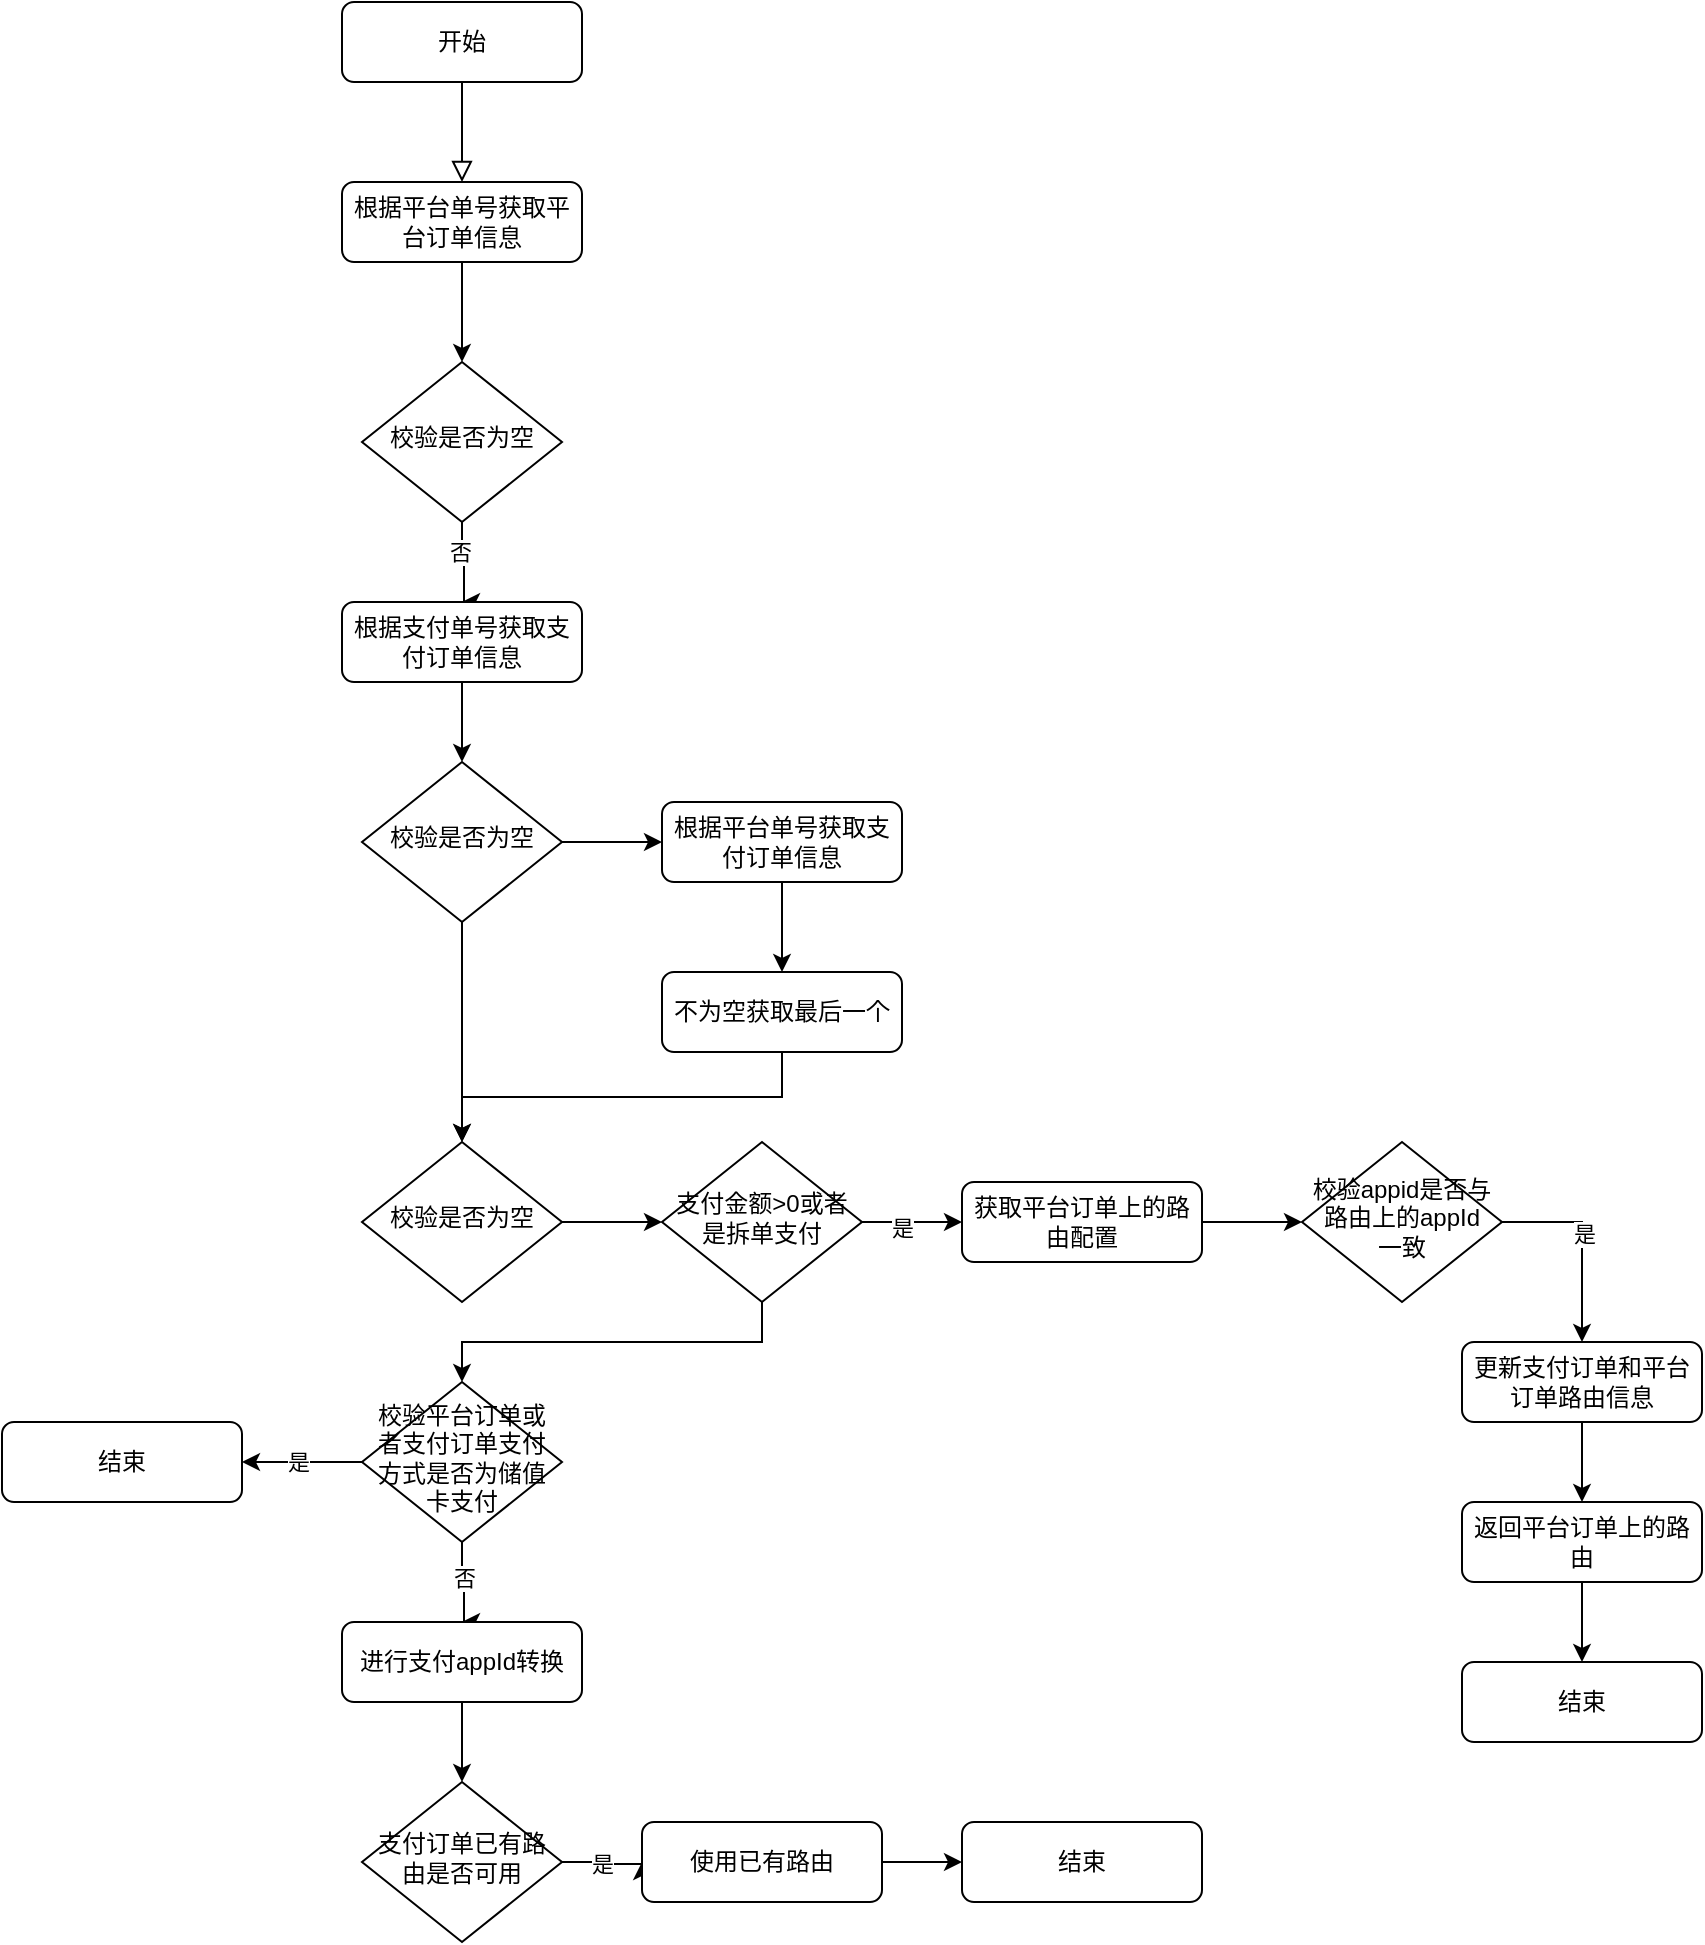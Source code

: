 <mxfile version="23.1.7" type="github">
  <diagram id="C5RBs43oDa-KdzZeNtuy" name="Page-1">
    <mxGraphModel dx="1931" dy="534" grid="1" gridSize="10" guides="1" tooltips="1" connect="1" arrows="1" fold="1" page="1" pageScale="1" pageWidth="827" pageHeight="1169" math="0" shadow="0">
      <root>
        <mxCell id="WIyWlLk6GJQsqaUBKTNV-0" />
        <mxCell id="WIyWlLk6GJQsqaUBKTNV-1" parent="WIyWlLk6GJQsqaUBKTNV-0" />
        <mxCell id="WIyWlLk6GJQsqaUBKTNV-2" value="" style="rounded=0;html=1;jettySize=auto;orthogonalLoop=1;fontSize=11;endArrow=block;endFill=0;endSize=8;strokeWidth=1;shadow=0;labelBackgroundColor=none;edgeStyle=orthogonalEdgeStyle;" parent="WIyWlLk6GJQsqaUBKTNV-1" source="WIyWlLk6GJQsqaUBKTNV-3" edge="1">
          <mxGeometry relative="1" as="geometry">
            <mxPoint x="220" y="170" as="targetPoint" />
          </mxGeometry>
        </mxCell>
        <mxCell id="WIyWlLk6GJQsqaUBKTNV-3" value="开始" style="rounded=1;whiteSpace=wrap;html=1;fontSize=12;glass=0;strokeWidth=1;shadow=0;" parent="WIyWlLk6GJQsqaUBKTNV-1" vertex="1">
          <mxGeometry x="160" y="80" width="120" height="40" as="geometry" />
        </mxCell>
        <mxCell id="0C3pEtGyB1hvgT3_Agyi-0" style="edgeStyle=orthogonalEdgeStyle;rounded=0;orthogonalLoop=1;jettySize=auto;html=1;exitX=0.5;exitY=1;exitDx=0;exitDy=0;entryX=0.5;entryY=0;entryDx=0;entryDy=0;" edge="1" parent="WIyWlLk6GJQsqaUBKTNV-1" source="WIyWlLk6GJQsqaUBKTNV-7" target="WIyWlLk6GJQsqaUBKTNV-10">
          <mxGeometry relative="1" as="geometry" />
        </mxCell>
        <mxCell id="WIyWlLk6GJQsqaUBKTNV-7" value="根据平台单号获取平台订单信息" style="rounded=1;whiteSpace=wrap;html=1;fontSize=12;glass=0;strokeWidth=1;shadow=0;" parent="WIyWlLk6GJQsqaUBKTNV-1" vertex="1">
          <mxGeometry x="160" y="170" width="120" height="40" as="geometry" />
        </mxCell>
        <mxCell id="0C3pEtGyB1hvgT3_Agyi-2" value="" style="edgeStyle=orthogonalEdgeStyle;rounded=0;orthogonalLoop=1;jettySize=auto;html=1;" edge="1" parent="WIyWlLk6GJQsqaUBKTNV-1" source="WIyWlLk6GJQsqaUBKTNV-10">
          <mxGeometry relative="1" as="geometry">
            <mxPoint x="220" y="380" as="targetPoint" />
            <Array as="points">
              <mxPoint x="220" y="360" />
              <mxPoint x="221" y="360" />
            </Array>
          </mxGeometry>
        </mxCell>
        <mxCell id="0C3pEtGyB1hvgT3_Agyi-3" value="否" style="edgeLabel;html=1;align=center;verticalAlign=middle;resizable=0;points=[];" vertex="1" connectable="0" parent="0C3pEtGyB1hvgT3_Agyi-2">
          <mxGeometry x="-0.318" y="-1" relative="1" as="geometry">
            <mxPoint as="offset" />
          </mxGeometry>
        </mxCell>
        <mxCell id="WIyWlLk6GJQsqaUBKTNV-10" value="校验是否为空" style="rhombus;whiteSpace=wrap;html=1;shadow=0;fontFamily=Helvetica;fontSize=12;align=center;strokeWidth=1;spacing=6;spacingTop=-4;" parent="WIyWlLk6GJQsqaUBKTNV-1" vertex="1">
          <mxGeometry x="170" y="260" width="100" height="80" as="geometry" />
        </mxCell>
        <mxCell id="0C3pEtGyB1hvgT3_Agyi-6" style="edgeStyle=orthogonalEdgeStyle;rounded=0;orthogonalLoop=1;jettySize=auto;html=1;exitX=0.5;exitY=1;exitDx=0;exitDy=0;entryX=0.5;entryY=0;entryDx=0;entryDy=0;" edge="1" parent="WIyWlLk6GJQsqaUBKTNV-1" source="WIyWlLk6GJQsqaUBKTNV-12" target="0C3pEtGyB1hvgT3_Agyi-5">
          <mxGeometry relative="1" as="geometry" />
        </mxCell>
        <mxCell id="WIyWlLk6GJQsqaUBKTNV-12" value="根据支付单号获取支付订单信息" style="rounded=1;whiteSpace=wrap;html=1;fontSize=12;glass=0;strokeWidth=1;shadow=0;" parent="WIyWlLk6GJQsqaUBKTNV-1" vertex="1">
          <mxGeometry x="160" y="380" width="120" height="40" as="geometry" />
        </mxCell>
        <mxCell id="0C3pEtGyB1hvgT3_Agyi-7" style="edgeStyle=orthogonalEdgeStyle;rounded=0;orthogonalLoop=1;jettySize=auto;html=1;exitX=1;exitY=0.5;exitDx=0;exitDy=0;entryX=0;entryY=0.5;entryDx=0;entryDy=0;" edge="1" parent="WIyWlLk6GJQsqaUBKTNV-1" source="0C3pEtGyB1hvgT3_Agyi-5" target="0C3pEtGyB1hvgT3_Agyi-8">
          <mxGeometry relative="1" as="geometry">
            <mxPoint x="320" y="500" as="targetPoint" />
          </mxGeometry>
        </mxCell>
        <mxCell id="0C3pEtGyB1hvgT3_Agyi-13" style="edgeStyle=orthogonalEdgeStyle;rounded=0;orthogonalLoop=1;jettySize=auto;html=1;exitX=0.5;exitY=1;exitDx=0;exitDy=0;entryX=0.5;entryY=0;entryDx=0;entryDy=0;" edge="1" parent="WIyWlLk6GJQsqaUBKTNV-1" source="0C3pEtGyB1hvgT3_Agyi-5" target="0C3pEtGyB1hvgT3_Agyi-12">
          <mxGeometry relative="1" as="geometry">
            <mxPoint x="220" y="640" as="targetPoint" />
          </mxGeometry>
        </mxCell>
        <mxCell id="0C3pEtGyB1hvgT3_Agyi-5" value="校验是否为空" style="rhombus;whiteSpace=wrap;html=1;shadow=0;fontFamily=Helvetica;fontSize=12;align=center;strokeWidth=1;spacing=6;spacingTop=-4;" vertex="1" parent="WIyWlLk6GJQsqaUBKTNV-1">
          <mxGeometry x="170" y="460" width="100" height="80" as="geometry" />
        </mxCell>
        <mxCell id="0C3pEtGyB1hvgT3_Agyi-9" style="edgeStyle=orthogonalEdgeStyle;rounded=0;orthogonalLoop=1;jettySize=auto;html=1;exitX=0.5;exitY=1;exitDx=0;exitDy=0;entryX=0.5;entryY=0;entryDx=0;entryDy=0;" edge="1" parent="WIyWlLk6GJQsqaUBKTNV-1" source="0C3pEtGyB1hvgT3_Agyi-8" target="0C3pEtGyB1hvgT3_Agyi-10">
          <mxGeometry relative="1" as="geometry">
            <mxPoint x="380" y="560" as="targetPoint" />
          </mxGeometry>
        </mxCell>
        <mxCell id="0C3pEtGyB1hvgT3_Agyi-8" value="根据平台单号获取支付订单信息" style="rounded=1;whiteSpace=wrap;html=1;fontSize=12;glass=0;strokeWidth=1;shadow=0;" vertex="1" parent="WIyWlLk6GJQsqaUBKTNV-1">
          <mxGeometry x="320" y="480" width="120" height="40" as="geometry" />
        </mxCell>
        <mxCell id="0C3pEtGyB1hvgT3_Agyi-15" style="edgeStyle=orthogonalEdgeStyle;rounded=0;orthogonalLoop=1;jettySize=auto;html=1;exitX=0.5;exitY=1;exitDx=0;exitDy=0;" edge="1" parent="WIyWlLk6GJQsqaUBKTNV-1" source="0C3pEtGyB1hvgT3_Agyi-10" target="0C3pEtGyB1hvgT3_Agyi-12">
          <mxGeometry relative="1" as="geometry" />
        </mxCell>
        <mxCell id="0C3pEtGyB1hvgT3_Agyi-10" value="不为空获取最后一个" style="rounded=1;whiteSpace=wrap;html=1;fontSize=12;glass=0;strokeWidth=1;shadow=0;" vertex="1" parent="WIyWlLk6GJQsqaUBKTNV-1">
          <mxGeometry x="320" y="565" width="120" height="40" as="geometry" />
        </mxCell>
        <mxCell id="0C3pEtGyB1hvgT3_Agyi-16" style="edgeStyle=orthogonalEdgeStyle;rounded=0;orthogonalLoop=1;jettySize=auto;html=1;exitX=1;exitY=0.5;exitDx=0;exitDy=0;entryX=0;entryY=0.5;entryDx=0;entryDy=0;" edge="1" parent="WIyWlLk6GJQsqaUBKTNV-1" source="0C3pEtGyB1hvgT3_Agyi-12" target="0C3pEtGyB1hvgT3_Agyi-17">
          <mxGeometry relative="1" as="geometry">
            <mxPoint x="320" y="690" as="targetPoint" />
          </mxGeometry>
        </mxCell>
        <mxCell id="0C3pEtGyB1hvgT3_Agyi-12" value="校验是否为空" style="rhombus;whiteSpace=wrap;html=1;shadow=0;fontFamily=Helvetica;fontSize=12;align=center;strokeWidth=1;spacing=6;spacingTop=-4;" vertex="1" parent="WIyWlLk6GJQsqaUBKTNV-1">
          <mxGeometry x="170" y="650" width="100" height="80" as="geometry" />
        </mxCell>
        <mxCell id="0C3pEtGyB1hvgT3_Agyi-18" style="edgeStyle=orthogonalEdgeStyle;rounded=0;orthogonalLoop=1;jettySize=auto;html=1;exitX=1;exitY=0.5;exitDx=0;exitDy=0;entryX=0;entryY=0.5;entryDx=0;entryDy=0;" edge="1" parent="WIyWlLk6GJQsqaUBKTNV-1" source="0C3pEtGyB1hvgT3_Agyi-17" target="0C3pEtGyB1hvgT3_Agyi-19">
          <mxGeometry relative="1" as="geometry">
            <mxPoint x="470" y="690" as="targetPoint" />
          </mxGeometry>
        </mxCell>
        <mxCell id="0C3pEtGyB1hvgT3_Agyi-30" value="是" style="edgeLabel;html=1;align=center;verticalAlign=middle;resizable=0;points=[];" vertex="1" connectable="0" parent="0C3pEtGyB1hvgT3_Agyi-18">
          <mxGeometry x="-0.2" y="-3" relative="1" as="geometry">
            <mxPoint as="offset" />
          </mxGeometry>
        </mxCell>
        <mxCell id="0C3pEtGyB1hvgT3_Agyi-31" style="edgeStyle=orthogonalEdgeStyle;rounded=0;orthogonalLoop=1;jettySize=auto;html=1;exitX=0.5;exitY=1;exitDx=0;exitDy=0;entryX=0.5;entryY=0;entryDx=0;entryDy=0;" edge="1" parent="WIyWlLk6GJQsqaUBKTNV-1" source="0C3pEtGyB1hvgT3_Agyi-17" target="0C3pEtGyB1hvgT3_Agyi-33">
          <mxGeometry relative="1" as="geometry">
            <mxPoint x="220" y="780" as="targetPoint" />
          </mxGeometry>
        </mxCell>
        <mxCell id="0C3pEtGyB1hvgT3_Agyi-17" value="支付金额&amp;gt;0或者是拆单支付" style="rhombus;whiteSpace=wrap;html=1;shadow=0;fontFamily=Helvetica;fontSize=12;align=center;strokeWidth=1;spacing=6;spacingTop=-4;" vertex="1" parent="WIyWlLk6GJQsqaUBKTNV-1">
          <mxGeometry x="320" y="650" width="100" height="80" as="geometry" />
        </mxCell>
        <mxCell id="0C3pEtGyB1hvgT3_Agyi-21" style="edgeStyle=orthogonalEdgeStyle;rounded=0;orthogonalLoop=1;jettySize=auto;html=1;exitX=1;exitY=0.5;exitDx=0;exitDy=0;entryX=0;entryY=0.5;entryDx=0;entryDy=0;" edge="1" parent="WIyWlLk6GJQsqaUBKTNV-1" source="0C3pEtGyB1hvgT3_Agyi-19" target="0C3pEtGyB1hvgT3_Agyi-20">
          <mxGeometry relative="1" as="geometry" />
        </mxCell>
        <mxCell id="0C3pEtGyB1hvgT3_Agyi-19" value="获取平台订单上的路由配置" style="rounded=1;whiteSpace=wrap;html=1;fontSize=12;glass=0;strokeWidth=1;shadow=0;" vertex="1" parent="WIyWlLk6GJQsqaUBKTNV-1">
          <mxGeometry x="470" y="670" width="120" height="40" as="geometry" />
        </mxCell>
        <mxCell id="0C3pEtGyB1hvgT3_Agyi-22" style="edgeStyle=orthogonalEdgeStyle;rounded=0;orthogonalLoop=1;jettySize=auto;html=1;exitX=1;exitY=0.5;exitDx=0;exitDy=0;entryX=0.5;entryY=0;entryDx=0;entryDy=0;" edge="1" parent="WIyWlLk6GJQsqaUBKTNV-1" source="0C3pEtGyB1hvgT3_Agyi-20" target="0C3pEtGyB1hvgT3_Agyi-27">
          <mxGeometry relative="1" as="geometry">
            <mxPoint x="780" y="780" as="targetPoint" />
          </mxGeometry>
        </mxCell>
        <mxCell id="0C3pEtGyB1hvgT3_Agyi-26" value="是" style="edgeLabel;html=1;align=center;verticalAlign=middle;resizable=0;points=[];" vertex="1" connectable="0" parent="0C3pEtGyB1hvgT3_Agyi-22">
          <mxGeometry x="-0.088" y="1" relative="1" as="geometry">
            <mxPoint as="offset" />
          </mxGeometry>
        </mxCell>
        <mxCell id="0C3pEtGyB1hvgT3_Agyi-20" value="校验appid是否与路由上的appId一致" style="rhombus;whiteSpace=wrap;html=1;shadow=0;fontFamily=Helvetica;fontSize=12;align=center;strokeWidth=1;spacing=6;spacingTop=-4;" vertex="1" parent="WIyWlLk6GJQsqaUBKTNV-1">
          <mxGeometry x="640" y="650" width="100" height="80" as="geometry" />
        </mxCell>
        <mxCell id="0C3pEtGyB1hvgT3_Agyi-24" style="edgeStyle=orthogonalEdgeStyle;rounded=0;orthogonalLoop=1;jettySize=auto;html=1;exitX=0.5;exitY=1;exitDx=0;exitDy=0;entryX=0.5;entryY=0;entryDx=0;entryDy=0;" edge="1" parent="WIyWlLk6GJQsqaUBKTNV-1" source="0C3pEtGyB1hvgT3_Agyi-23" target="0C3pEtGyB1hvgT3_Agyi-25">
          <mxGeometry relative="1" as="geometry">
            <mxPoint x="780" y="860" as="targetPoint" />
          </mxGeometry>
        </mxCell>
        <mxCell id="0C3pEtGyB1hvgT3_Agyi-23" value="返回平台订单上的路由" style="rounded=1;whiteSpace=wrap;html=1;fontSize=12;glass=0;strokeWidth=1;shadow=0;" vertex="1" parent="WIyWlLk6GJQsqaUBKTNV-1">
          <mxGeometry x="720" y="830" width="120" height="40" as="geometry" />
        </mxCell>
        <mxCell id="0C3pEtGyB1hvgT3_Agyi-25" value="结束" style="rounded=1;whiteSpace=wrap;html=1;fontSize=12;glass=0;strokeWidth=1;shadow=0;" vertex="1" parent="WIyWlLk6GJQsqaUBKTNV-1">
          <mxGeometry x="720" y="910" width="120" height="40" as="geometry" />
        </mxCell>
        <mxCell id="0C3pEtGyB1hvgT3_Agyi-28" style="edgeStyle=orthogonalEdgeStyle;rounded=0;orthogonalLoop=1;jettySize=auto;html=1;exitX=0.5;exitY=1;exitDx=0;exitDy=0;entryX=0.5;entryY=0;entryDx=0;entryDy=0;" edge="1" parent="WIyWlLk6GJQsqaUBKTNV-1" source="0C3pEtGyB1hvgT3_Agyi-27" target="0C3pEtGyB1hvgT3_Agyi-23">
          <mxGeometry relative="1" as="geometry" />
        </mxCell>
        <mxCell id="0C3pEtGyB1hvgT3_Agyi-27" value="更新支付订单和平台订单路由信息" style="rounded=1;whiteSpace=wrap;html=1;fontSize=12;glass=0;strokeWidth=1;shadow=0;" vertex="1" parent="WIyWlLk6GJQsqaUBKTNV-1">
          <mxGeometry x="720" y="750" width="120" height="40" as="geometry" />
        </mxCell>
        <mxCell id="0C3pEtGyB1hvgT3_Agyi-36" style="edgeStyle=orthogonalEdgeStyle;rounded=0;orthogonalLoop=1;jettySize=auto;html=1;exitX=0.5;exitY=1;exitDx=0;exitDy=0;entryX=0.5;entryY=0;entryDx=0;entryDy=0;" edge="1" parent="WIyWlLk6GJQsqaUBKTNV-1" source="0C3pEtGyB1hvgT3_Agyi-33" target="0C3pEtGyB1hvgT3_Agyi-42">
          <mxGeometry relative="1" as="geometry">
            <mxPoint x="220" y="920" as="targetPoint" />
            <Array as="points">
              <mxPoint x="220" y="870" />
              <mxPoint x="221" y="870" />
            </Array>
          </mxGeometry>
        </mxCell>
        <mxCell id="0C3pEtGyB1hvgT3_Agyi-40" value="否" style="edgeLabel;html=1;align=center;verticalAlign=middle;resizable=0;points=[];" vertex="1" connectable="0" parent="0C3pEtGyB1hvgT3_Agyi-36">
          <mxGeometry x="-0.161" y="1" relative="1" as="geometry">
            <mxPoint as="offset" />
          </mxGeometry>
        </mxCell>
        <mxCell id="0C3pEtGyB1hvgT3_Agyi-37" style="edgeStyle=orthogonalEdgeStyle;rounded=0;orthogonalLoop=1;jettySize=auto;html=1;exitX=0;exitY=0.5;exitDx=0;exitDy=0;entryX=1;entryY=0.5;entryDx=0;entryDy=0;" edge="1" parent="WIyWlLk6GJQsqaUBKTNV-1" source="0C3pEtGyB1hvgT3_Agyi-33" target="0C3pEtGyB1hvgT3_Agyi-38">
          <mxGeometry relative="1" as="geometry">
            <mxPoint x="120" y="810" as="targetPoint" />
          </mxGeometry>
        </mxCell>
        <mxCell id="0C3pEtGyB1hvgT3_Agyi-39" value="是" style="edgeLabel;html=1;align=center;verticalAlign=middle;resizable=0;points=[];" vertex="1" connectable="0" parent="0C3pEtGyB1hvgT3_Agyi-37">
          <mxGeometry x="0.067" relative="1" as="geometry">
            <mxPoint as="offset" />
          </mxGeometry>
        </mxCell>
        <mxCell id="0C3pEtGyB1hvgT3_Agyi-33" value="校验平台订单或者支付订单支付方式是否为储值卡支付" style="rhombus;whiteSpace=wrap;html=1;shadow=0;fontFamily=Helvetica;fontSize=12;align=center;strokeWidth=1;spacing=6;spacingTop=-4;" vertex="1" parent="WIyWlLk6GJQsqaUBKTNV-1">
          <mxGeometry x="170" y="770" width="100" height="80" as="geometry" />
        </mxCell>
        <mxCell id="0C3pEtGyB1hvgT3_Agyi-38" value="结束" style="rounded=1;whiteSpace=wrap;html=1;fontSize=12;glass=0;strokeWidth=1;shadow=0;" vertex="1" parent="WIyWlLk6GJQsqaUBKTNV-1">
          <mxGeometry x="-10" y="790" width="120" height="40" as="geometry" />
        </mxCell>
        <mxCell id="0C3pEtGyB1hvgT3_Agyi-44" style="edgeStyle=orthogonalEdgeStyle;rounded=0;orthogonalLoop=1;jettySize=auto;html=1;exitX=0.5;exitY=1;exitDx=0;exitDy=0;entryX=0.5;entryY=0;entryDx=0;entryDy=0;" edge="1" parent="WIyWlLk6GJQsqaUBKTNV-1" source="0C3pEtGyB1hvgT3_Agyi-42" target="0C3pEtGyB1hvgT3_Agyi-45">
          <mxGeometry relative="1" as="geometry">
            <mxPoint x="220" y="970" as="targetPoint" />
          </mxGeometry>
        </mxCell>
        <mxCell id="0C3pEtGyB1hvgT3_Agyi-42" value="进行支付appId转换" style="rounded=1;whiteSpace=wrap;html=1;fontSize=12;glass=0;strokeWidth=1;shadow=0;" vertex="1" parent="WIyWlLk6GJQsqaUBKTNV-1">
          <mxGeometry x="160" y="890" width="120" height="40" as="geometry" />
        </mxCell>
        <mxCell id="0C3pEtGyB1hvgT3_Agyi-46" value="是" style="edgeStyle=orthogonalEdgeStyle;rounded=0;orthogonalLoop=1;jettySize=auto;html=1;exitX=1;exitY=0.5;exitDx=0;exitDy=0;entryX=0;entryY=0.5;entryDx=0;entryDy=0;" edge="1" parent="WIyWlLk6GJQsqaUBKTNV-1" source="0C3pEtGyB1hvgT3_Agyi-45" target="0C3pEtGyB1hvgT3_Agyi-47">
          <mxGeometry relative="1" as="geometry">
            <mxPoint x="310" y="1010" as="targetPoint" />
            <Array as="points">
              <mxPoint x="290" y="1010" />
              <mxPoint x="290" y="1011" />
            </Array>
          </mxGeometry>
        </mxCell>
        <mxCell id="0C3pEtGyB1hvgT3_Agyi-45" value="支付订单已有路由是否可用" style="rhombus;whiteSpace=wrap;html=1;shadow=0;fontFamily=Helvetica;fontSize=12;align=center;strokeWidth=1;spacing=6;spacingTop=-4;" vertex="1" parent="WIyWlLk6GJQsqaUBKTNV-1">
          <mxGeometry x="170" y="970" width="100" height="80" as="geometry" />
        </mxCell>
        <mxCell id="0C3pEtGyB1hvgT3_Agyi-49" style="edgeStyle=orthogonalEdgeStyle;rounded=0;orthogonalLoop=1;jettySize=auto;html=1;exitX=1;exitY=0.5;exitDx=0;exitDy=0;entryX=0;entryY=0.5;entryDx=0;entryDy=0;" edge="1" parent="WIyWlLk6GJQsqaUBKTNV-1" source="0C3pEtGyB1hvgT3_Agyi-47" target="0C3pEtGyB1hvgT3_Agyi-48">
          <mxGeometry relative="1" as="geometry" />
        </mxCell>
        <mxCell id="0C3pEtGyB1hvgT3_Agyi-47" value="使用已有路由" style="rounded=1;whiteSpace=wrap;html=1;fontSize=12;glass=0;strokeWidth=1;shadow=0;" vertex="1" parent="WIyWlLk6GJQsqaUBKTNV-1">
          <mxGeometry x="310" y="990" width="120" height="40" as="geometry" />
        </mxCell>
        <mxCell id="0C3pEtGyB1hvgT3_Agyi-48" value="结束" style="rounded=1;whiteSpace=wrap;html=1;fontSize=12;glass=0;strokeWidth=1;shadow=0;" vertex="1" parent="WIyWlLk6GJQsqaUBKTNV-1">
          <mxGeometry x="470" y="990" width="120" height="40" as="geometry" />
        </mxCell>
      </root>
    </mxGraphModel>
  </diagram>
</mxfile>
